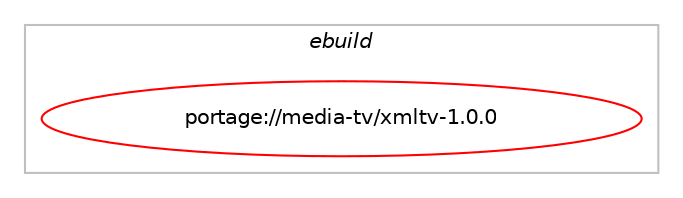 digraph prolog {

# *************
# Graph options
# *************

newrank=true;
concentrate=true;
compound=true;
graph [rankdir=LR,fontname=Helvetica,fontsize=10,ranksep=1.5];#, ranksep=2.5, nodesep=0.2];
edge  [arrowhead=vee];
node  [fontname=Helvetica,fontsize=10];

# **********
# The ebuild
# **********

subgraph cluster_leftcol {
color=gray;
label=<<i>ebuild</i>>;
id [label="portage://media-tv/xmltv-1.0.0", color=red, width=4, href="../media-tv/xmltv-1.0.0.svg"];
}

# ****************
# The dependencies
# ****************

subgraph cluster_midcol {
color=gray;
label=<<i>dependencies</i>>;
subgraph cluster_compile {
fillcolor="#eeeeee";
style=filled;
label=<<i>compile</i>>;
# *** BEGIN UNKNOWN DEPENDENCY TYPE (TODO) ***
# id -> equal(package_dependency(portage://media-tv/xmltv-1.0.0,install,no,dev-lang,perl,greaterequal,[5.38.2,,-r3,5.38.2-r3],[],[use(equal(perl_features_debug),none),use(equal(perl_features_ithreads),none),use(equal(perl_features_quadmath),none)]))
# *** END UNKNOWN DEPENDENCY TYPE (TODO) ***

}
subgraph cluster_compileandrun {
fillcolor="#eeeeee";
style=filled;
label=<<i>compile and run</i>>;
}
subgraph cluster_run {
fillcolor="#eeeeee";
style=filled;
label=<<i>run</i>>;
# *** BEGIN UNKNOWN DEPENDENCY TYPE (TODO) ***
# id -> equal(use_conditional_group(positive,ar,portage://media-tv/xmltv-1.0.0,[package_dependency(portage://media-tv/xmltv-1.0.0,run,no,dev-perl,DateTime,none,[,,],[],[]),package_dependency(portage://media-tv/xmltv-1.0.0,run,no,dev-perl,HTML-Parser,none,[,,],[],[]),package_dependency(portage://media-tv/xmltv-1.0.0,run,no,dev-perl,HTML-Tree,none,[,,],[],[]),package_dependency(portage://media-tv/xmltv-1.0.0,run,no,dev-perl,HTTP-Cookies,none,[,,],[],[])]))
# *** END UNKNOWN DEPENDENCY TYPE (TODO) ***

# *** BEGIN UNKNOWN DEPENDENCY TYPE (TODO) ***
# id -> equal(use_conditional_group(positive,ch-search,portage://media-tv/xmltv-1.0.0,[package_dependency(portage://media-tv/xmltv-1.0.0,run,no,dev-perl,HTML-Tree,none,[,,],[],[]),package_dependency(portage://media-tv/xmltv-1.0.0,run,no,dev-perl,HTML-Parser,none,[,,],[],[]),package_dependency(portage://media-tv/xmltv-1.0.0,run,no,dev-perl,HTTP-Cookies,none,[,,],[],[]),package_dependency(portage://media-tv/xmltv-1.0.0,run,no,dev-perl,URI,none,[,,],[],[])]))
# *** END UNKNOWN DEPENDENCY TYPE (TODO) ***

# *** BEGIN UNKNOWN DEPENDENCY TYPE (TODO) ***
# id -> equal(use_conditional_group(positive,eu-epgdata,portage://media-tv/xmltv-1.0.0,[package_dependency(portage://media-tv/xmltv-1.0.0,run,no,dev-perl,Archive-Zip,none,[,,],[],[]),package_dependency(portage://media-tv/xmltv-1.0.0,run,no,dev-perl,DateTime,none,[,,],[],[]),package_dependency(portage://media-tv/xmltv-1.0.0,run,no,dev-perl,DateTime-Format-Strptime,none,[,,],[],[]),package_dependency(portage://media-tv/xmltv-1.0.0,run,no,dev-perl,HTML-Parser,none,[,,],[],[]),package_dependency(portage://media-tv/xmltv-1.0.0,run,no,dev-perl,HTTP-Message,none,[,,],[],[])]))
# *** END UNKNOWN DEPENDENCY TYPE (TODO) ***

# *** BEGIN UNKNOWN DEPENDENCY TYPE (TODO) ***
# id -> equal(use_conditional_group(positive,eu-xmltvse,portage://media-tv/xmltv-1.0.0,[package_dependency(portage://media-tv/xmltv-1.0.0,run,no,dev-perl,HTTP-Cache-Transparent,none,[,,],[],[]),package_dependency(portage://media-tv/xmltv-1.0.0,run,no,dev-perl,IO-stringy,none,[,,],[],[])]))
# *** END UNKNOWN DEPENDENCY TYPE (TODO) ***

# *** BEGIN UNKNOWN DEPENDENCY TYPE (TODO) ***
# id -> equal(use_conditional_group(positive,fi,portage://media-tv/xmltv-1.0.0,[package_dependency(portage://media-tv/xmltv-1.0.0,run,no,dev-perl,HTML-Tree,none,[,,],[],[]),package_dependency(portage://media-tv/xmltv-1.0.0,run,no,dev-perl,LWP-Protocol-https,none,[,,],[],[]),package_dependency(portage://media-tv/xmltv-1.0.0,run,no,dev-perl,URI,none,[,,],[],[])]))
# *** END UNKNOWN DEPENDENCY TYPE (TODO) ***

# *** BEGIN UNKNOWN DEPENDENCY TYPE (TODO) ***
# id -> equal(use_conditional_group(positive,fi-sv,portage://media-tv/xmltv-1.0.0,[package_dependency(portage://media-tv/xmltv-1.0.0,run,no,dev-perl,DateTime,none,[,,],[],[]),package_dependency(portage://media-tv/xmltv-1.0.0,run,no,dev-perl,HTML-Tree,none,[,,],[],[]),package_dependency(portage://media-tv/xmltv-1.0.0,run,no,dev-perl,IO-stringy,none,[,,],[],[])]))
# *** END UNKNOWN DEPENDENCY TYPE (TODO) ***

# *** BEGIN UNKNOWN DEPENDENCY TYPE (TODO) ***
# id -> equal(use_conditional_group(positive,fr,portage://media-tv/xmltv-1.0.0,[package_dependency(portage://media-tv/xmltv-1.0.0,run,no,dev-perl,DateTime,none,[,,],[],[]),package_dependency(portage://media-tv/xmltv-1.0.0,run,no,dev-perl,DateTime-TimeZone,none,[,,],[],[]),package_dependency(portage://media-tv/xmltv-1.0.0,run,no,dev-perl,HTML-Parser,none,[,,],[],[]),package_dependency(portage://media-tv/xmltv-1.0.0,run,no,dev-perl,HTML-Tree,none,[,,],[],[])]))
# *** END UNKNOWN DEPENDENCY TYPE (TODO) ***

# *** BEGIN UNKNOWN DEPENDENCY TYPE (TODO) ***
# id -> equal(use_conditional_group(positive,huro,portage://media-tv/xmltv-1.0.0,[package_dependency(portage://media-tv/xmltv-1.0.0,run,no,dev-perl,HTML-Parser,none,[,,],[],[]),package_dependency(portage://media-tv/xmltv-1.0.0,run,no,dev-perl,HTML-Tree,none,[,,],[],[])]))
# *** END UNKNOWN DEPENDENCY TYPE (TODO) ***

# *** BEGIN UNKNOWN DEPENDENCY TYPE (TODO) ***
# id -> equal(use_conditional_group(positive,is,portage://media-tv/xmltv-1.0.0,[package_dependency(portage://media-tv/xmltv-1.0.0,run,no,dev-perl,HTML-Parser,none,[,,],[],[]),package_dependency(portage://media-tv/xmltv-1.0.0,run,no,dev-perl,HTML-Tree,none,[,,],[],[]),package_dependency(portage://media-tv/xmltv-1.0.0,run,no,dev-perl,URI,none,[,,],[],[]),package_dependency(portage://media-tv/xmltv-1.0.0,run,no,dev-perl,XML-DOM,none,[,,],[],[]),package_dependency(portage://media-tv/xmltv-1.0.0,run,no,dev-perl,XML-LibXSLT,none,[,,],[],[])]))
# *** END UNKNOWN DEPENDENCY TYPE (TODO) ***

# *** BEGIN UNKNOWN DEPENDENCY TYPE (TODO) ***
# id -> equal(use_conditional_group(positive,it,portage://media-tv/xmltv-1.0.0,[package_dependency(portage://media-tv/xmltv-1.0.0,run,no,dev-perl,HTML-Parser,none,[,,],[],[]),package_dependency(portage://media-tv/xmltv-1.0.0,run,no,dev-perl,HTML-Tree,none,[,,],[],[]),package_dependency(portage://media-tv/xmltv-1.0.0,run,no,dev-perl,URI,none,[,,],[],[])]))
# *** END UNKNOWN DEPENDENCY TYPE (TODO) ***

# *** BEGIN UNKNOWN DEPENDENCY TYPE (TODO) ***
# id -> equal(use_conditional_group(positive,it-dvb,portage://media-tv/xmltv-1.0.0,[package_dependency(portage://media-tv/xmltv-1.0.0,run,no,virtual,perl-Data-Dumper,none,[,,],[],[])]))
# *** END UNKNOWN DEPENDENCY TYPE (TODO) ***

# *** BEGIN UNKNOWN DEPENDENCY TYPE (TODO) ***
# id -> equal(use_conditional_group(positive,na-dd,portage://media-tv/xmltv-1.0.0,[package_dependency(portage://media-tv/xmltv-1.0.0,run,no,dev-perl,HTTP-Daemon,none,[,,],[],[]),package_dependency(portage://media-tv/xmltv-1.0.0,run,no,dev-perl,SOAP-Lite,none,[,,],[],[])]))
# *** END UNKNOWN DEPENDENCY TYPE (TODO) ***

# *** BEGIN UNKNOWN DEPENDENCY TYPE (TODO) ***
# id -> equal(use_conditional_group(positive,na-dtv,portage://media-tv/xmltv-1.0.0,[package_dependency(portage://media-tv/xmltv-1.0.0,run,no,dev-perl,DateTime,none,[,,],[],[]),package_dependency(portage://media-tv/xmltv-1.0.0,run,no,dev-perl,HTTP-Cookies,none,[,,],[],[]),package_dependency(portage://media-tv/xmltv-1.0.0,run,no,dev-perl,URI,none,[,,],[],[])]))
# *** END UNKNOWN DEPENDENCY TYPE (TODO) ***

# *** BEGIN UNKNOWN DEPENDENCY TYPE (TODO) ***
# id -> equal(use_conditional_group(positive,pt-vodafone,portage://media-tv/xmltv-1.0.0,[package_dependency(portage://media-tv/xmltv-1.0.0,run,no,dev-perl,DateTime,none,[,,],[],[]),package_dependency(portage://media-tv/xmltv-1.0.0,run,no,dev-perl,URI,none,[,,],[],[])]))
# *** END UNKNOWN DEPENDENCY TYPE (TODO) ***

# *** BEGIN UNKNOWN DEPENDENCY TYPE (TODO) ***
# id -> equal(use_conditional_group(positive,tr,portage://media-tv/xmltv-1.0.0,[package_dependency(portage://media-tv/xmltv-1.0.0,run,no,dev-perl,DateTime,none,[,,],[],[]),package_dependency(portage://media-tv/xmltv-1.0.0,run,no,dev-perl,HTTP-Cache-Transparent,none,[,,],[],[]),package_dependency(portage://media-tv/xmltv-1.0.0,run,no,dev-perl,HTTP-Cookies,none,[,,],[],[]),package_dependency(portage://media-tv/xmltv-1.0.0,run,no,dev-perl,URI,none,[,,],[],[])]))
# *** END UNKNOWN DEPENDENCY TYPE (TODO) ***

# *** BEGIN UNKNOWN DEPENDENCY TYPE (TODO) ***
# id -> equal(use_conditional_group(positive,tv-check,portage://media-tv/xmltv-1.0.0,[package_dependency(portage://media-tv/xmltv-1.0.0,run,no,dev-perl,Tk,none,[,,],[],[]),package_dependency(portage://media-tv/xmltv-1.0.0,run,no,dev-perl,Tk-TableMatrix,none,[,,],[],[])]))
# *** END UNKNOWN DEPENDENCY TYPE (TODO) ***

# *** BEGIN UNKNOWN DEPENDENCY TYPE (TODO) ***
# id -> equal(use_conditional_group(positive,tv-pick-cgi,portage://media-tv/xmltv-1.0.0,[package_dependency(portage://media-tv/xmltv-1.0.0,run,no,dev-perl,CGI,none,[,,],[],[])]))
# *** END UNKNOWN DEPENDENCY TYPE (TODO) ***

# *** BEGIN UNKNOWN DEPENDENCY TYPE (TODO) ***
# id -> equal(use_conditional_group(positive,uk-tvguide,portage://media-tv/xmltv-1.0.0,[package_dependency(portage://media-tv/xmltv-1.0.0,run,no,dev-perl,DateTime,none,[,,],[],[]),package_dependency(portage://media-tv/xmltv-1.0.0,run,no,dev-perl,HTML-Tree,none,[,,],[],[]),package_dependency(portage://media-tv/xmltv-1.0.0,run,no,dev-perl,HTTP-Cache-Transparent,none,[,,],[],[]),package_dependency(portage://media-tv/xmltv-1.0.0,run,no,dev-perl,HTTP-Cookies,none,[,,],[],[]),package_dependency(portage://media-tv/xmltv-1.0.0,run,no,dev-perl,URI,none,[,,],[],[])]))
# *** END UNKNOWN DEPENDENCY TYPE (TODO) ***

# *** BEGIN UNKNOWN DEPENDENCY TYPE (TODO) ***
# id -> equal(use_conditional_group(positive,zz-sdjson,portage://media-tv/xmltv-1.0.0,[package_dependency(portage://media-tv/xmltv-1.0.0,run,no,dev-lang,perl,none,[,,],[],[]),package_dependency(portage://media-tv/xmltv-1.0.0,run,no,dev-perl,DateTime,none,[,,],[],[]),package_dependency(portage://media-tv/xmltv-1.0.0,run,no,virtual,perl-Digest-SHA,none,[,,],[],[]),package_dependency(portage://media-tv/xmltv-1.0.0,run,no,dev-perl,HTTP-Message,none,[,,],[],[]),package_dependency(portage://media-tv/xmltv-1.0.0,run,no,dev-perl,LWP-Protocol-https,none,[,,],[],[]),package_dependency(portage://media-tv/xmltv-1.0.0,run,no,dev-perl,Try-Tiny,none,[,,],[],[])]))
# *** END UNKNOWN DEPENDENCY TYPE (TODO) ***

# *** BEGIN UNKNOWN DEPENDENCY TYPE (TODO) ***
# id -> equal(use_conditional_group(positive,zz-sdjson-sqlite,portage://media-tv/xmltv-1.0.0,[package_dependency(portage://media-tv/xmltv-1.0.0,run,no,dev-lang,perl,none,[,,],[],[]),package_dependency(portage://media-tv/xmltv-1.0.0,run,no,dev-perl,DateTime,none,[,,],[],[]),package_dependency(portage://media-tv/xmltv-1.0.0,run,no,dev-perl,DateTime-Format-ISO8601,none,[,,],[],[]),package_dependency(portage://media-tv/xmltv-1.0.0,run,no,dev-perl,DateTime-Format-SQLite,none,[,,],[],[]),package_dependency(portage://media-tv/xmltv-1.0.0,run,no,dev-perl,DateTime-TimeZone,none,[,,],[],[]),package_dependency(portage://media-tv/xmltv-1.0.0,run,no,dev-perl,DBD-SQLite,none,[,,],[],[]),package_dependency(portage://media-tv/xmltv-1.0.0,run,no,dev-perl,DBI,none,[,,],[],[]),package_dependency(portage://media-tv/xmltv-1.0.0,run,no,virtual,perl-Digest-SHA,none,[,,],[],[]),package_dependency(portage://media-tv/xmltv-1.0.0,run,no,dev-perl,File-HomeDir,none,[,,],[],[]),package_dependency(portage://media-tv/xmltv-1.0.0,run,no,dev-perl,File-Which,none,[,,],[],[]),package_dependency(portage://media-tv/xmltv-1.0.0,run,no,dev-perl,List-MoreUtils,none,[,,],[],[]),package_dependency(portage://media-tv/xmltv-1.0.0,run,no,dev-perl,LWP-UserAgent-Determined,none,[,,],[],[])]))
# *** END UNKNOWN DEPENDENCY TYPE (TODO) ***

# *** BEGIN UNKNOWN DEPENDENCY TYPE (TODO) ***
# id -> equal(package_dependency(portage://media-tv/xmltv-1.0.0,run,no,dev-lang,perl,greaterequal,[5.38.2,,-r3,5.38.2-r3],[],[use(equal(perl_features_debug),none),use(equal(perl_features_ithreads),none),use(equal(perl_features_quadmath),none)]))
# *** END UNKNOWN DEPENDENCY TYPE (TODO) ***

# *** BEGIN UNKNOWN DEPENDENCY TYPE (TODO) ***
# id -> equal(package_dependency(portage://media-tv/xmltv-1.0.0,run,no,dev-lang,perl,none,[,,],any_same_slot,[]))
# *** END UNKNOWN DEPENDENCY TYPE (TODO) ***

# *** BEGIN UNKNOWN DEPENDENCY TYPE (TODO) ***
# id -> equal(package_dependency(portage://media-tv/xmltv-1.0.0,run,no,dev-perl,Date-Manip,none,[,,],[],[]))
# *** END UNKNOWN DEPENDENCY TYPE (TODO) ***

# *** BEGIN UNKNOWN DEPENDENCY TYPE (TODO) ***
# id -> equal(package_dependency(portage://media-tv/xmltv-1.0.0,run,no,dev-perl,File-Slurp,none,[,,],[],[]))
# *** END UNKNOWN DEPENDENCY TYPE (TODO) ***

# *** BEGIN UNKNOWN DEPENDENCY TYPE (TODO) ***
# id -> equal(package_dependency(portage://media-tv/xmltv-1.0.0,run,no,dev-perl,JSON,none,[,,],[],[]))
# *** END UNKNOWN DEPENDENCY TYPE (TODO) ***

# *** BEGIN UNKNOWN DEPENDENCY TYPE (TODO) ***
# id -> equal(package_dependency(portage://media-tv/xmltv-1.0.0,run,no,dev-perl,LWP-Online,none,[,,],[],[]))
# *** END UNKNOWN DEPENDENCY TYPE (TODO) ***

# *** BEGIN UNKNOWN DEPENDENCY TYPE (TODO) ***
# id -> equal(package_dependency(portage://media-tv/xmltv-1.0.0,run,no,dev-perl,Lingua-Preferred,none,[,,],[],[]))
# *** END UNKNOWN DEPENDENCY TYPE (TODO) ***

# *** BEGIN UNKNOWN DEPENDENCY TYPE (TODO) ***
# id -> equal(package_dependency(portage://media-tv/xmltv-1.0.0,run,no,dev-perl,PerlIO-gzip,none,[,,],[],[]))
# *** END UNKNOWN DEPENDENCY TYPE (TODO) ***

# *** BEGIN UNKNOWN DEPENDENCY TYPE (TODO) ***
# id -> equal(package_dependency(portage://media-tv/xmltv-1.0.0,run,no,dev-perl,Term-ProgressBar,none,[,,],[],[]))
# *** END UNKNOWN DEPENDENCY TYPE (TODO) ***

# *** BEGIN UNKNOWN DEPENDENCY TYPE (TODO) ***
# id -> equal(package_dependency(portage://media-tv/xmltv-1.0.0,run,no,dev-perl,TermReadKey,none,[,,],[],[]))
# *** END UNKNOWN DEPENDENCY TYPE (TODO) ***

# *** BEGIN UNKNOWN DEPENDENCY TYPE (TODO) ***
# id -> equal(package_dependency(portage://media-tv/xmltv-1.0.0,run,no,dev-perl,Unicode-String,none,[,,],[],[]))
# *** END UNKNOWN DEPENDENCY TYPE (TODO) ***

# *** BEGIN UNKNOWN DEPENDENCY TYPE (TODO) ***
# id -> equal(package_dependency(portage://media-tv/xmltv-1.0.0,run,no,dev-perl,XML-LibXML,none,[,,],[],[]))
# *** END UNKNOWN DEPENDENCY TYPE (TODO) ***

# *** BEGIN UNKNOWN DEPENDENCY TYPE (TODO) ***
# id -> equal(package_dependency(portage://media-tv/xmltv-1.0.0,run,no,dev-perl,XML-Parser,none,[,,],[],[]))
# *** END UNKNOWN DEPENDENCY TYPE (TODO) ***

# *** BEGIN UNKNOWN DEPENDENCY TYPE (TODO) ***
# id -> equal(package_dependency(portage://media-tv/xmltv-1.0.0,run,no,dev-perl,XML-TreePP,none,[,,],[],[]))
# *** END UNKNOWN DEPENDENCY TYPE (TODO) ***

# *** BEGIN UNKNOWN DEPENDENCY TYPE (TODO) ***
# id -> equal(package_dependency(portage://media-tv/xmltv-1.0.0,run,no,dev-perl,XML-Twig,none,[,,],[],[]))
# *** END UNKNOWN DEPENDENCY TYPE (TODO) ***

# *** BEGIN UNKNOWN DEPENDENCY TYPE (TODO) ***
# id -> equal(package_dependency(portage://media-tv/xmltv-1.0.0,run,no,dev-perl,XML-Writer,none,[,,],[],[]))
# *** END UNKNOWN DEPENDENCY TYPE (TODO) ***

# *** BEGIN UNKNOWN DEPENDENCY TYPE (TODO) ***
# id -> equal(package_dependency(portage://media-tv/xmltv-1.0.0,run,no,virtual,perl-IO-Compress,none,[,,],[],[]))
# *** END UNKNOWN DEPENDENCY TYPE (TODO) ***

# *** BEGIN UNKNOWN DEPENDENCY TYPE (TODO) ***
# id -> equal(package_dependency(portage://media-tv/xmltv-1.0.0,run,no,virtual,perl-Memoize,none,[,,],[],[]))
# *** END UNKNOWN DEPENDENCY TYPE (TODO) ***

# *** BEGIN UNKNOWN DEPENDENCY TYPE (TODO) ***
# id -> equal(package_dependency(portage://media-tv/xmltv-1.0.0,run,no,virtual,perl-Storable,none,[,,],[],[]))
# *** END UNKNOWN DEPENDENCY TYPE (TODO) ***

}
}

# **************
# The candidates
# **************

subgraph cluster_choices {
rank=same;
color=gray;
label=<<i>candidates</i>>;

}

}
